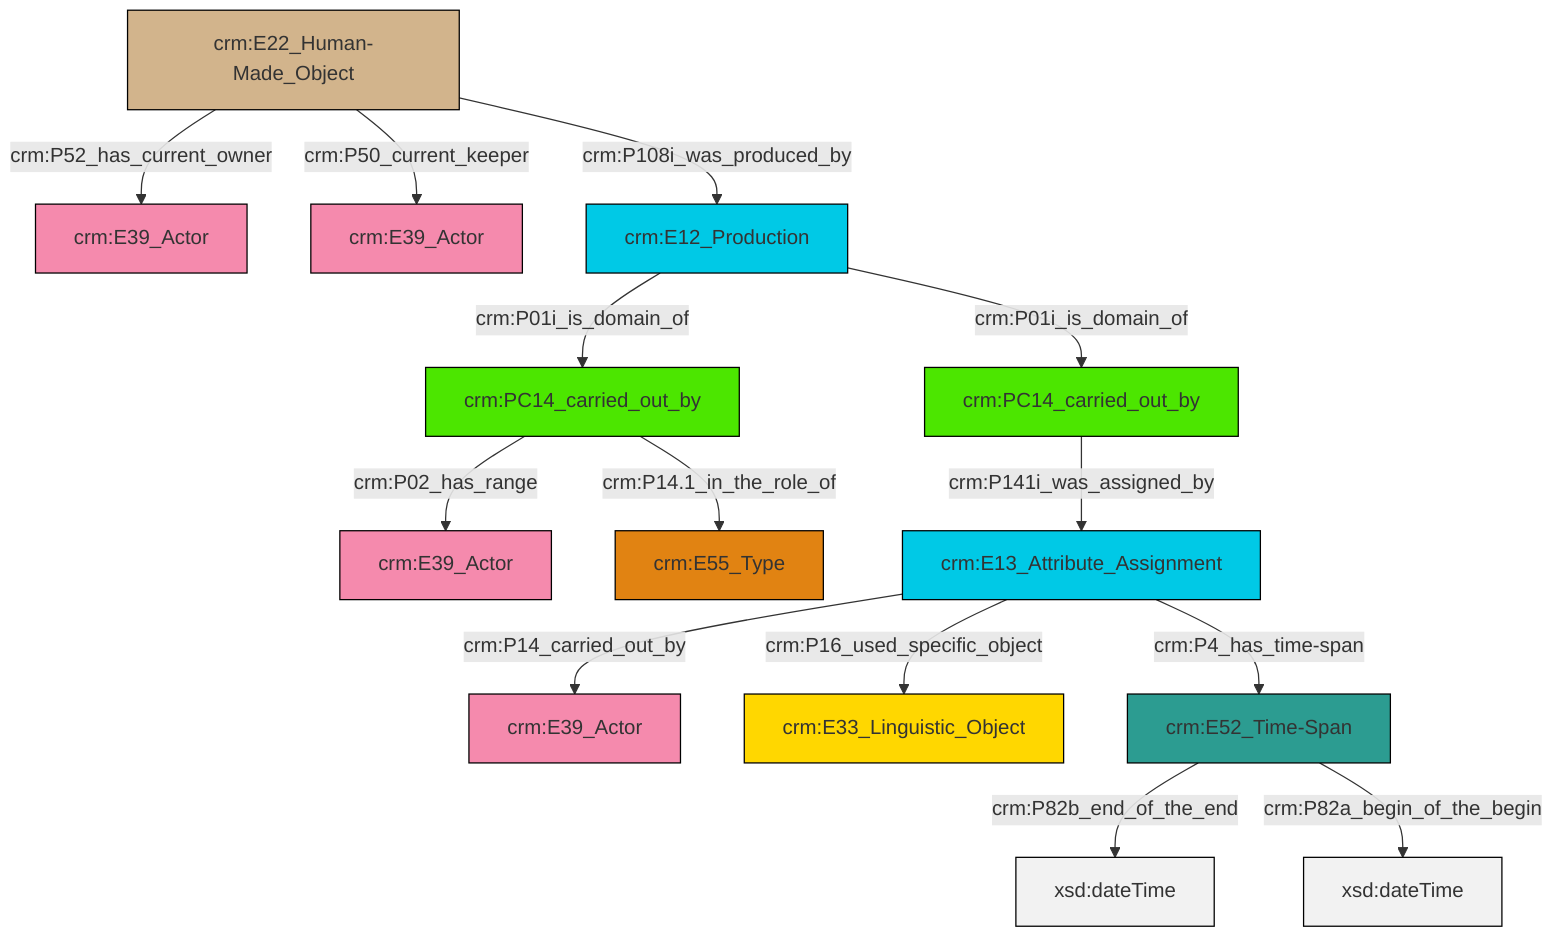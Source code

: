 graph TD
classDef Literal fill:#f2f2f2,stroke:#000000;
classDef CRM_Entity fill:#FFFFFF,stroke:#000000;
classDef Temporal_Entity fill:#00C9E6, stroke:#000000;
classDef Type fill:#E18312, stroke:#000000;
classDef Time-Span fill:#2C9C91, stroke:#000000;
classDef Appellation fill:#FFEB7F, stroke:#000000;
classDef Place fill:#008836, stroke:#000000;
classDef Persistent_Item fill:#B266B2, stroke:#000000;
classDef Conceptual_Object fill:#FFD700, stroke:#000000;
classDef Physical_Thing fill:#D2B48C, stroke:#000000;
classDef Actor fill:#f58aad, stroke:#000000;
classDef PC_Classes fill:#4ce600, stroke:#000000;
classDef Multi fill:#cccccc,stroke:#000000;

0["crm:E12_Production"]:::Temporal_Entity -->|crm:P01i_is_domain_of| 4["crm:PC14_carried_out_by"]:::PC_Classes
7["crm:E22_Human-Made_Object"]:::Physical_Thing -->|crm:P52_has_current_owner| 8["crm:E39_Actor"]:::Actor
7["crm:E22_Human-Made_Object"]:::Physical_Thing -->|crm:P50_current_keeper| 11["crm:E39_Actor"]:::Actor
12["crm:E52_Time-Span"]:::Time-Span -->|crm:P82b_end_of_the_end| 17[xsd:dateTime]:::Literal
15["crm:PC14_carried_out_by"]:::PC_Classes -->|crm:P141i_was_assigned_by| 9["crm:E13_Attribute_Assignment"]:::Temporal_Entity
4["crm:PC14_carried_out_by"]:::PC_Classes -->|crm:P02_has_range| 18["crm:E39_Actor"]:::Actor
4["crm:PC14_carried_out_by"]:::PC_Classes -->|crm:P14.1_in_the_role_of| 5["crm:E55_Type"]:::Type
7["crm:E22_Human-Made_Object"]:::Physical_Thing -->|crm:P108i_was_produced_by| 0["crm:E12_Production"]:::Temporal_Entity
12["crm:E52_Time-Span"]:::Time-Span -->|crm:P82a_begin_of_the_begin| 19[xsd:dateTime]:::Literal
9["crm:E13_Attribute_Assignment"]:::Temporal_Entity -->|crm:P14_carried_out_by| 20["crm:E39_Actor"]:::Actor
9["crm:E13_Attribute_Assignment"]:::Temporal_Entity -->|crm:P16_used_specific_object| 2["crm:E33_Linguistic_Object"]:::Conceptual_Object
9["crm:E13_Attribute_Assignment"]:::Temporal_Entity -->|crm:P4_has_time-span| 12["crm:E52_Time-Span"]:::Time-Span
0["crm:E12_Production"]:::Temporal_Entity -->|crm:P01i_is_domain_of| 15["crm:PC14_carried_out_by"]:::PC_Classes